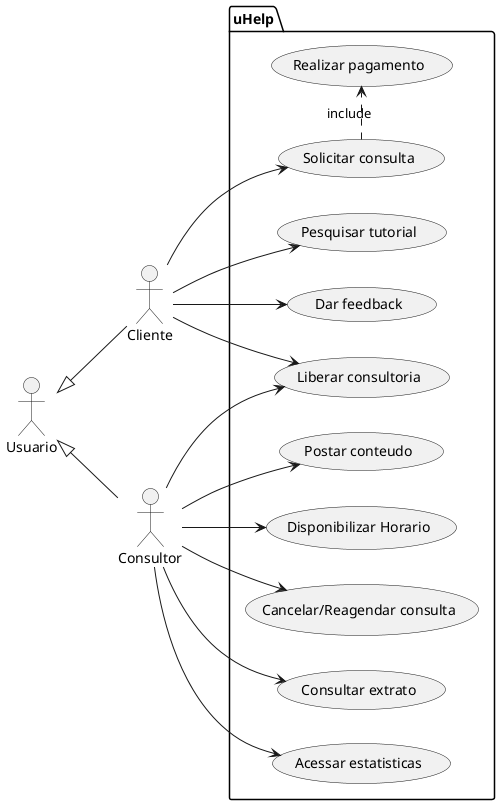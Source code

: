 @startuml "use-cases"

left to right direction

actor :Usuario: as Usuario

actor :Cliente: as cli

actor :Consultor: as con

Usuario <|-- cli

Usuario <|-- con

package uHelp {

    usecase "Solicitar consulta" as uc1 

    usecase "Pesquisar tutorial" as uc2

    usecase "Dar feedback" as uc3

    usecase "Realizar pagamento" as uc4

    usecase "Liberar consultoria" as uc5

    usecase "Postar conteudo" as uc6

    usecase "Disponibilizar Horario" as uc7

    usecase "Cancelar/Reagendar consulta" as uc8

    usecase "Consultar extrato" as uc9

    usecase "Acessar estatisticas" as uc10

  }

  cli --> uc1

  cli --> uc2   

  cli --> uc3

  (uc1) .> (uc4) : include

  cli --> uc5

  con --> uc5

  con --> uc6

  con --> uc7

  con --> uc8

  con --> uc9

  con --> uc10

@enduml